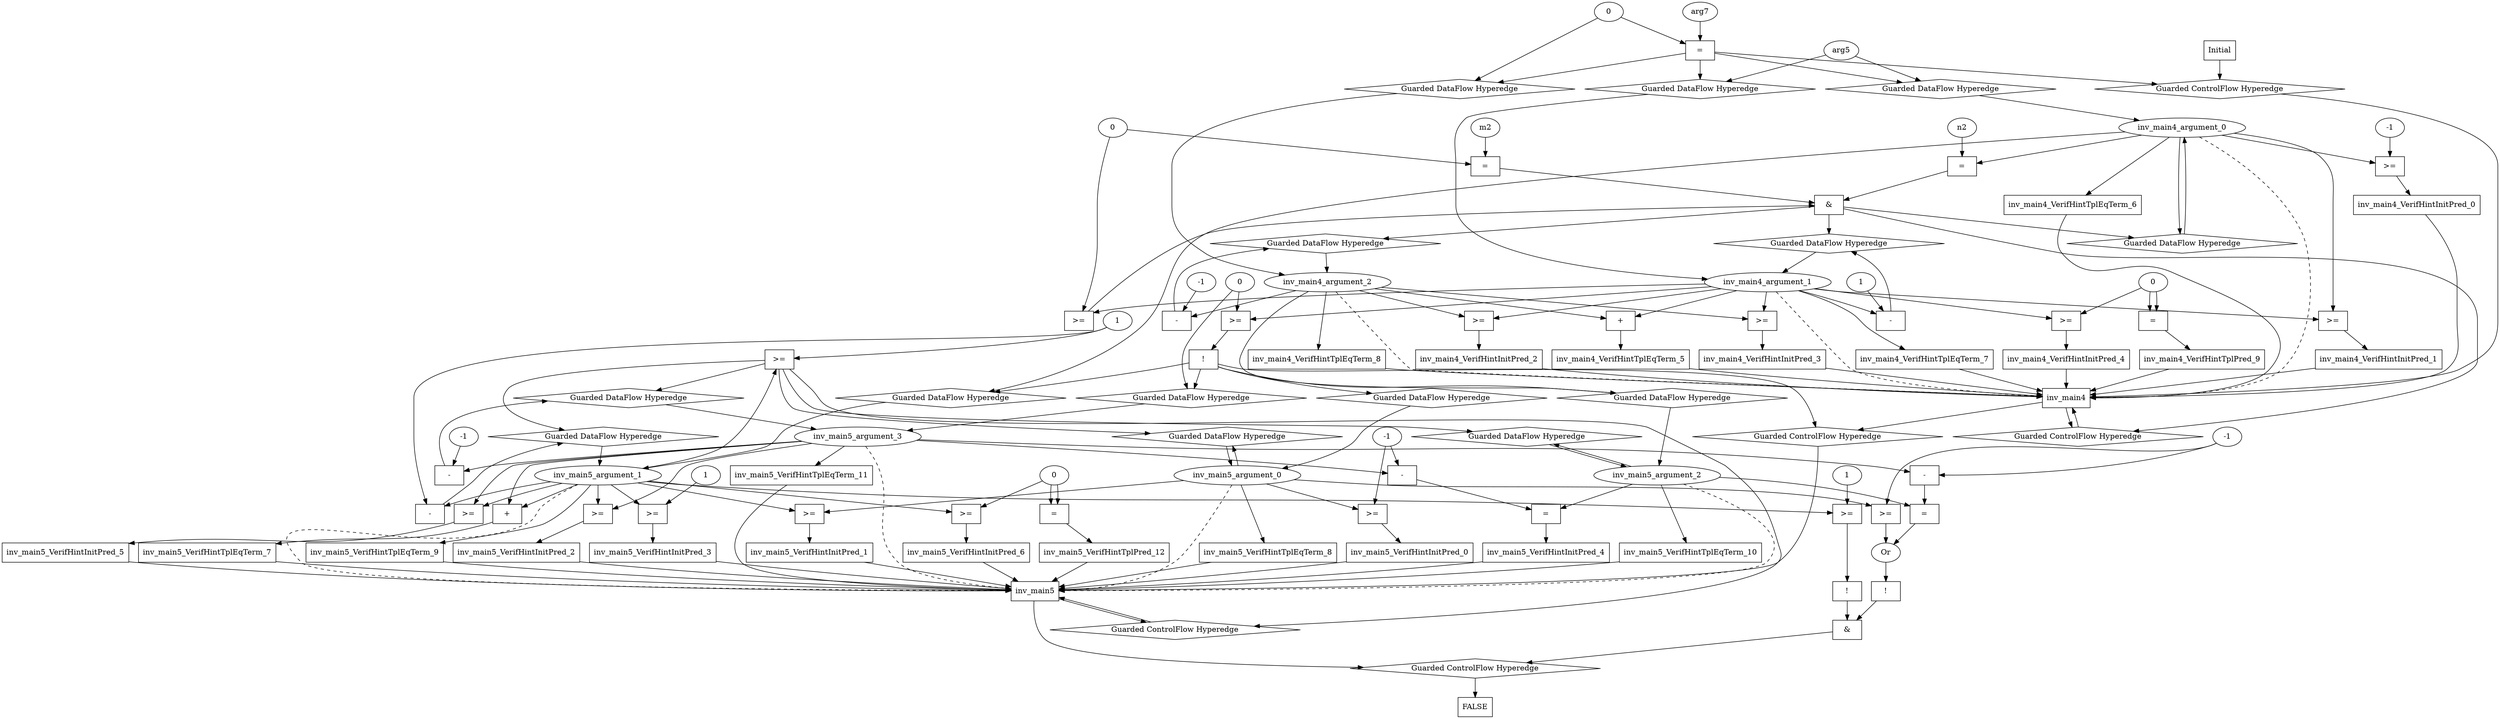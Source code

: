 digraph dag {
inv_main4 [label="inv_main4" shape="rect"];
inv_main5 [label="inv_main5" shape="rect"];
FALSE [label="FALSE" shape="rect"];
Initial [label="Initial" shape="rect"];
ControlFowHyperEdge_0 [label="Guarded ControlFlow Hyperedge" shape="diamond"];
inv_main4 -> ControlFowHyperEdge_0[label=""]
ControlFowHyperEdge_0 -> inv_main5[label=""]
ControlFowHyperEdge_1 [label="Guarded ControlFlow Hyperedge" shape="diamond"];
inv_main4 -> ControlFowHyperEdge_1[label=""]
ControlFowHyperEdge_1 -> inv_main4[label=""]
ControlFowHyperEdge_2 [label="Guarded ControlFlow Hyperedge" shape="diamond"];
inv_main5 -> ControlFowHyperEdge_2[label=""]
ControlFowHyperEdge_2 -> inv_main5[label=""]
ControlFowHyperEdge_3 [label="Guarded ControlFlow Hyperedge" shape="diamond"];
Initial -> ControlFowHyperEdge_3[label=""]
ControlFowHyperEdge_3 -> inv_main4[label=""]
ControlFowHyperEdge_4 [label="Guarded ControlFlow Hyperedge" shape="diamond"];
inv_main5 -> ControlFowHyperEdge_4[label=""]
ControlFowHyperEdge_4 -> FALSE[label=""]
inv_main5_argument_0 [label="inv_main5_argument_0" shape="oval"];
inv_main5_argument_0 -> inv_main5[label="" style="dashed"]
inv_main5_argument_1 [label="inv_main5_argument_1" shape="oval"];
inv_main5_argument_1 -> inv_main5[label="" style="dashed"]
inv_main5_argument_2 [label="inv_main5_argument_2" shape="oval"];
inv_main5_argument_2 -> inv_main5[label="" style="dashed"]
inv_main5_argument_3 [label="inv_main5_argument_3" shape="oval"];
inv_main5_argument_3 -> inv_main5[label="" style="dashed"]
inv_main4_argument_0 [label="inv_main4_argument_0" shape="oval"];
inv_main4_argument_0 -> inv_main4[label="" style="dashed"]
inv_main4_argument_1 [label="inv_main4_argument_1" shape="oval"];
inv_main4_argument_1 -> inv_main4[label="" style="dashed"]
inv_main4_argument_2 [label="inv_main4_argument_2" shape="oval"];
inv_main4_argument_2 -> inv_main4[label="" style="dashed"]

xxxinv_main5___inv_main4_0xxxguard_0_node_0 [label="!" shape="rect"];
xxxinv_main5___inv_main4_0xxxguard_0_node_1 [label=">=" shape="rect"];
xxxinv_main5___inv_main4_0xxxguard_0_node_1->xxxinv_main5___inv_main4_0xxxguard_0_node_0
inv_main4_argument_1->xxxinv_main5___inv_main4_0xxxguard_0_node_1
xxxinv_main5___inv_main4_0xxxdataFlow1_node_0->xxxinv_main5___inv_main4_0xxxguard_0_node_1

xxxinv_main5___inv_main4_0xxxguard_0_node_0->ControlFowHyperEdge_0 [label=""];

inv_main4_argument_0->DataFowHyperEdge_0_inv_main5_argument_1 [label=""];
xxxinv_main5___inv_main4_0xxxdataFlow1_node_0 [label="0"];

xxxinv_main5___inv_main4_0xxxdataFlow1_node_0->DataFowHyperEdge_0_inv_main5_argument_3 [label=""];
xxxinv_main4___inv_main4_1xxx_and [label="&" shape="rect"];
xxxinv_main4___inv_main4_1xxxguard_0_node_0 [label=">=" shape="rect"];
xxxinv_main4___inv_main4_1xxxguard_0_node_2 [label="0"];
inv_main4_argument_1->xxxinv_main4___inv_main4_1xxxguard_0_node_0
xxxinv_main4___inv_main4_1xxxguard_0_node_2->xxxinv_main4___inv_main4_1xxxguard_0_node_0

xxxinv_main4___inv_main4_1xxxguard_0_node_0->xxxinv_main4___inv_main4_1xxx_and [label=""];
xxxinv_main4___inv_main4_1xxxguard1_node_0 [label="=" shape="rect"];
xxxinv_main4___inv_main4_1xxxguard1_node_1 [label="n2"];
xxxinv_main4___inv_main4_1xxxguard1_node_1->xxxinv_main4___inv_main4_1xxxguard1_node_0
inv_main4_argument_0->xxxinv_main4___inv_main4_1xxxguard1_node_0

xxxinv_main4___inv_main4_1xxxguard1_node_0->xxxinv_main4___inv_main4_1xxx_and [label=""];
xxxinv_main4___inv_main4_1xxxguard2_node_0 [label="=" shape="rect"];
xxxinv_main4___inv_main4_1xxxguard2_node_1 [label="m2"];
xxxinv_main4___inv_main4_1xxxguard2_node_1->xxxinv_main4___inv_main4_1xxxguard2_node_0
xxxinv_main4___inv_main4_1xxxguard_0_node_2->xxxinv_main4___inv_main4_1xxxguard2_node_0

xxxinv_main4___inv_main4_1xxxguard2_node_0->xxxinv_main4___inv_main4_1xxx_and [label=""];
xxxinv_main4___inv_main4_1xxx_and->ControlFowHyperEdge_1 [label=""];
xxxinv_main4___inv_main4_1xxxdataFlow_0_node_0 [label="-" shape="rect"];
xxxinv_main4___inv_main4_1xxxdataFlow_0_node_2 [label="1"];
inv_main4_argument_1->xxxinv_main4___inv_main4_1xxxdataFlow_0_node_0
xxxinv_main4___inv_main4_1xxxdataFlow_0_node_2->xxxinv_main4___inv_main4_1xxxdataFlow_0_node_0

xxxinv_main4___inv_main4_1xxxdataFlow_0_node_0->DataFowHyperEdge_1_inv_main4_argument_1 [label=""];
xxxinv_main4___inv_main4_1xxxdataFlow1_node_0 [label="-" shape="rect"];
xxxinv_main4___inv_main4_1xxxdataFlow1_node_2 [label="-1"];
inv_main4_argument_2->xxxinv_main4___inv_main4_1xxxdataFlow1_node_0
xxxinv_main4___inv_main4_1xxxdataFlow1_node_2->xxxinv_main4___inv_main4_1xxxdataFlow1_node_0

xxxinv_main4___inv_main4_1xxxdataFlow1_node_0->DataFowHyperEdge_1_inv_main4_argument_2 [label=""];
xxxinv_main5___inv_main5_2xxxguard_0_node_0 [label=">=" shape="rect"];
inv_main5_argument_1->xxxinv_main5___inv_main5_2xxxguard_0_node_0
xxxinv_main5___inv_main5_2xxxdataFlow_0_node_2->xxxinv_main5___inv_main5_2xxxguard_0_node_0

xxxinv_main5___inv_main5_2xxxguard_0_node_0->ControlFowHyperEdge_2 [label=""];
xxxinv_main5___inv_main5_2xxxdataFlow_0_node_0 [label="-" shape="rect"];
xxxinv_main5___inv_main5_2xxxdataFlow_0_node_2 [label="1"];
inv_main5_argument_1->xxxinv_main5___inv_main5_2xxxdataFlow_0_node_0
xxxinv_main5___inv_main5_2xxxdataFlow_0_node_2->xxxinv_main5___inv_main5_2xxxdataFlow_0_node_0

xxxinv_main5___inv_main5_2xxxdataFlow_0_node_0->DataFowHyperEdge_2_inv_main5_argument_1 [label=""];
xxxinv_main5___inv_main5_2xxxdataFlow1_node_0 [label="-" shape="rect"];
xxxinv_main5___inv_main5_2xxxdataFlow1_node_2 [label="-1"];
inv_main5_argument_3->xxxinv_main5___inv_main5_2xxxdataFlow1_node_0
xxxinv_main5___inv_main5_2xxxdataFlow1_node_2->xxxinv_main5___inv_main5_2xxxdataFlow1_node_0

xxxinv_main5___inv_main5_2xxxdataFlow1_node_0->DataFowHyperEdge_2_inv_main5_argument_3 [label=""];
xxxinv_main4___Initial_3xxxguard_0_node_0 [label="=" shape="rect"];
xxxinv_main4___Initial_3xxxguard_0_node_2 [label="arg7"];
xxxinv_main4___Initial_3xxxdataFlow2_node_0->xxxinv_main4___Initial_3xxxguard_0_node_0
xxxinv_main4___Initial_3xxxguard_0_node_2->xxxinv_main4___Initial_3xxxguard_0_node_0

xxxinv_main4___Initial_3xxxguard_0_node_0->ControlFowHyperEdge_3 [label=""];
xxxinv_main4___Initial_3xxxdataFlow_0_node_0 [label="arg5"];

xxxinv_main4___Initial_3xxxdataFlow_0_node_0->DataFowHyperEdge_3_inv_main4_argument_0 [label=""];

xxxinv_main4___Initial_3xxxdataFlow_0_node_0->DataFowHyperEdge_3_inv_main4_argument_1 [label=""];
xxxinv_main4___Initial_3xxxdataFlow2_node_0 [label="0"];

xxxinv_main4___Initial_3xxxdataFlow2_node_0->DataFowHyperEdge_3_inv_main4_argument_2 [label=""];
xxxFALSE___inv_main5_4xxx_and [label="&" shape="rect"];
xxxFALSE___inv_main5_4xxxguard_0_node_0 [label="!" shape="rect"];
xxxFALSE___inv_main5_4xxxguard_0_node_1 [label="Or"];
xxxFALSE___inv_main5_4xxxguard_0_node_2 [label=">=" shape="rect"];
xxxFALSE___inv_main5_4xxxguard_0_node_3 [label="-1"];
xxxFALSE___inv_main5_4xxxguard_0_node_5 [label="=" shape="rect"];
xxxFALSE___inv_main5_4xxxguard_0_node_7 [label="-" shape="rect"];
xxxFALSE___inv_main5_4xxxguard_0_node_1->xxxFALSE___inv_main5_4xxxguard_0_node_0
xxxFALSE___inv_main5_4xxxguard_0_node_2->xxxFALSE___inv_main5_4xxxguard_0_node_1
xxxFALSE___inv_main5_4xxxguard_0_node_5->xxxFALSE___inv_main5_4xxxguard_0_node_1
xxxFALSE___inv_main5_4xxxguard_0_node_3->xxxFALSE___inv_main5_4xxxguard_0_node_2
inv_main5_argument_0->xxxFALSE___inv_main5_4xxxguard_0_node_2
inv_main5_argument_2->xxxFALSE___inv_main5_4xxxguard_0_node_5
xxxFALSE___inv_main5_4xxxguard_0_node_7->xxxFALSE___inv_main5_4xxxguard_0_node_5
inv_main5_argument_3->xxxFALSE___inv_main5_4xxxguard_0_node_7
xxxFALSE___inv_main5_4xxxguard_0_node_3->xxxFALSE___inv_main5_4xxxguard_0_node_7

xxxFALSE___inv_main5_4xxxguard_0_node_0->xxxFALSE___inv_main5_4xxx_and [label=""];
xxxFALSE___inv_main5_4xxxguard1_node_0 [label="!" shape="rect"];
xxxFALSE___inv_main5_4xxxguard1_node_1 [label=">=" shape="rect"];
xxxFALSE___inv_main5_4xxxguard1_node_3 [label="1"];
xxxFALSE___inv_main5_4xxxguard1_node_1->xxxFALSE___inv_main5_4xxxguard1_node_0
inv_main5_argument_1->xxxFALSE___inv_main5_4xxxguard1_node_1
xxxFALSE___inv_main5_4xxxguard1_node_3->xxxFALSE___inv_main5_4xxxguard1_node_1

xxxFALSE___inv_main5_4xxxguard1_node_0->xxxFALSE___inv_main5_4xxx_and [label=""];
xxxFALSE___inv_main5_4xxx_and->ControlFowHyperEdge_4 [label=""];
DataFowHyperEdge_0_inv_main5_argument_0 [label="Guarded DataFlow Hyperedge" shape="diamond"];
DataFowHyperEdge_0_inv_main5_argument_0 -> inv_main5_argument_0[label=""]
xxxinv_main5___inv_main4_0xxxguard_0_node_0 -> DataFowHyperEdge_0_inv_main5_argument_0[label=""]
DataFowHyperEdge_0_inv_main5_argument_1 [label="Guarded DataFlow Hyperedge" shape="diamond"];
DataFowHyperEdge_0_inv_main5_argument_1 -> inv_main5_argument_1[label=""]
xxxinv_main5___inv_main4_0xxxguard_0_node_0 -> DataFowHyperEdge_0_inv_main5_argument_1[label=""]
DataFowHyperEdge_0_inv_main5_argument_2 [label="Guarded DataFlow Hyperedge" shape="diamond"];
DataFowHyperEdge_0_inv_main5_argument_2 -> inv_main5_argument_2[label=""]
xxxinv_main5___inv_main4_0xxxguard_0_node_0 -> DataFowHyperEdge_0_inv_main5_argument_2[label=""]
DataFowHyperEdge_0_inv_main5_argument_3 [label="Guarded DataFlow Hyperedge" shape="diamond"];
DataFowHyperEdge_0_inv_main5_argument_3 -> inv_main5_argument_3[label=""]
xxxinv_main5___inv_main4_0xxxguard_0_node_0 -> DataFowHyperEdge_0_inv_main5_argument_3[label=""]
DataFowHyperEdge_1_inv_main4_argument_0 [label="Guarded DataFlow Hyperedge" shape="diamond"];
DataFowHyperEdge_1_inv_main4_argument_0 -> inv_main4_argument_0[label=""]
xxxinv_main4___inv_main4_1xxx_and -> DataFowHyperEdge_1_inv_main4_argument_0[label=""]
DataFowHyperEdge_1_inv_main4_argument_1 [label="Guarded DataFlow Hyperedge" shape="diamond"];
DataFowHyperEdge_1_inv_main4_argument_1 -> inv_main4_argument_1[label=""]
xxxinv_main4___inv_main4_1xxx_and -> DataFowHyperEdge_1_inv_main4_argument_1[label=""]
DataFowHyperEdge_1_inv_main4_argument_2 [label="Guarded DataFlow Hyperedge" shape="diamond"];
DataFowHyperEdge_1_inv_main4_argument_2 -> inv_main4_argument_2[label=""]
xxxinv_main4___inv_main4_1xxx_and -> DataFowHyperEdge_1_inv_main4_argument_2[label=""]
DataFowHyperEdge_2_inv_main5_argument_0 [label="Guarded DataFlow Hyperedge" shape="diamond"];
DataFowHyperEdge_2_inv_main5_argument_0 -> inv_main5_argument_0[label=""]
xxxinv_main5___inv_main5_2xxxguard_0_node_0 -> DataFowHyperEdge_2_inv_main5_argument_0[label=""]
DataFowHyperEdge_2_inv_main5_argument_1 [label="Guarded DataFlow Hyperedge" shape="diamond"];
DataFowHyperEdge_2_inv_main5_argument_1 -> inv_main5_argument_1[label=""]
xxxinv_main5___inv_main5_2xxxguard_0_node_0 -> DataFowHyperEdge_2_inv_main5_argument_1[label=""]
DataFowHyperEdge_2_inv_main5_argument_2 [label="Guarded DataFlow Hyperedge" shape="diamond"];
DataFowHyperEdge_2_inv_main5_argument_2 -> inv_main5_argument_2[label=""]
xxxinv_main5___inv_main5_2xxxguard_0_node_0 -> DataFowHyperEdge_2_inv_main5_argument_2[label=""]
DataFowHyperEdge_2_inv_main5_argument_3 [label="Guarded DataFlow Hyperedge" shape="diamond"];
DataFowHyperEdge_2_inv_main5_argument_3 -> inv_main5_argument_3[label=""]
xxxinv_main5___inv_main5_2xxxguard_0_node_0 -> DataFowHyperEdge_2_inv_main5_argument_3[label=""]
DataFowHyperEdge_3_inv_main4_argument_0 [label="Guarded DataFlow Hyperedge" shape="diamond"];
DataFowHyperEdge_3_inv_main4_argument_0 -> inv_main4_argument_0[label=""]
xxxinv_main4___Initial_3xxxguard_0_node_0 -> DataFowHyperEdge_3_inv_main4_argument_0[label=""]
DataFowHyperEdge_3_inv_main4_argument_1 [label="Guarded DataFlow Hyperedge" shape="diamond"];
DataFowHyperEdge_3_inv_main4_argument_1 -> inv_main4_argument_1[label=""]
xxxinv_main4___Initial_3xxxguard_0_node_0 -> DataFowHyperEdge_3_inv_main4_argument_1[label=""]
DataFowHyperEdge_3_inv_main4_argument_2 [label="Guarded DataFlow Hyperedge" shape="diamond"];
DataFowHyperEdge_3_inv_main4_argument_2 -> inv_main4_argument_2[label=""]
xxxinv_main4___Initial_3xxxguard_0_node_0 -> DataFowHyperEdge_3_inv_main4_argument_2[label=""]
inv_main4_argument_2 -> DataFowHyperEdge_0_inv_main5_argument_2[label=""]
inv_main4_argument_0 -> DataFowHyperEdge_1_inv_main4_argument_0[label=""]
inv_main5_argument_0 -> DataFowHyperEdge_2_inv_main5_argument_0[label=""]
inv_main5_argument_2 -> DataFowHyperEdge_2_inv_main5_argument_2[label=""]




inv_main4_VerifHintInitPred_0 [label="inv_main4_VerifHintInitPred_0" shape="rect"];
inv_main4predicate_0_node_0 -> inv_main4_VerifHintInitPred_0[label="" ];
inv_main4_VerifHintInitPred_0 -> inv_main4[label="" ];
inv_main4predicate_0_node_0 [label=">=" shape="rect"];
inv_main4predicate_0_node_1 [label="-1"];
inv_main4_argument_0 [label="inv_main4_argument_0"];
inv_main4predicate_0_node_1->inv_main4predicate_0_node_0
inv_main4_argument_0->inv_main4predicate_0_node_0

inv_main4_VerifHintInitPred_1 [label="inv_main4_VerifHintInitPred_1" shape="rect"];
inv_main4predicate_1_node_0 -> inv_main4_VerifHintInitPred_1[label="" ];
inv_main4_VerifHintInitPred_1 -> inv_main4[label="" ];
inv_main4predicate_1_node_0 [label=">=" shape="rect"];
inv_main4_argument_0 [label="inv_main4_argument_0"];
inv_main4_argument_1 [label="inv_main4_argument_1"];
inv_main4_argument_1->inv_main4predicate_1_node_0
inv_main4_argument_0->inv_main4predicate_1_node_0

inv_main4_VerifHintInitPred_2 [label="inv_main4_VerifHintInitPred_2" shape="rect"];
inv_main4predicate_2_node_0 -> inv_main4_VerifHintInitPred_2[label="" ];
inv_main4_VerifHintInitPred_2 -> inv_main4[label="" ];
inv_main4predicate_2_node_0 [label=">=" shape="rect"];
inv_main4_argument_1 [label="inv_main4_argument_1"];
inv_main4_argument_2 [label="inv_main4_argument_2"];
inv_main4_argument_2->inv_main4predicate_2_node_0
inv_main4_argument_1->inv_main4predicate_2_node_0

inv_main4_VerifHintInitPred_3 [label="inv_main4_VerifHintInitPred_3" shape="rect"];
inv_main4predicate_3_node_0 -> inv_main4_VerifHintInitPred_3[label="" ];
inv_main4_VerifHintInitPred_3 -> inv_main4[label="" ];
inv_main4predicate_3_node_0 [label=">=" shape="rect"];
inv_main4_argument_2 [label="inv_main4_argument_2"];
inv_main4_argument_1 [label="inv_main4_argument_1"];
inv_main4_argument_1->inv_main4predicate_3_node_0
inv_main4_argument_2->inv_main4predicate_3_node_0

inv_main4_VerifHintInitPred_4 [label="inv_main4_VerifHintInitPred_4" shape="rect"];
inv_main4predicate_4_node_0 -> inv_main4_VerifHintInitPred_4[label="" ];
inv_main4_VerifHintInitPred_4 -> inv_main4[label="" ];
inv_main4predicate_4_node_0 [label=">=" shape="rect"];
inv_main4_argument_1 [label="inv_main4_argument_1"];
inv_main4predicate_4_node_2 [label="0"];
inv_main4predicate_4_node_2->inv_main4predicate_4_node_0
inv_main4_argument_1->inv_main4predicate_4_node_0

inv_main4_VerifHintTplEqTerm_5 [label="inv_main4_VerifHintTplEqTerm_5" shape="rect"];
inv_main4predicate_5_node_0 -> inv_main4_VerifHintTplEqTerm_5[label="" ];
inv_main4_VerifHintTplEqTerm_5 -> inv_main4[label="" ];
inv_main4predicate_5_node_0 [label="+" shape="rect"];
inv_main4_argument_2 [label="inv_main4_argument_2"];
inv_main4_argument_1 [label="inv_main4_argument_1"];
inv_main4_argument_1->inv_main4predicate_5_node_0
inv_main4_argument_2->inv_main4predicate_5_node_0

inv_main4_VerifHintTplEqTerm_6 [label="inv_main4_VerifHintTplEqTerm_6" shape="rect"];
inv_main4_argument_0 -> inv_main4_VerifHintTplEqTerm_6[label="" ];
inv_main4_VerifHintTplEqTerm_6 -> inv_main4[label="" ];
inv_main4_argument_0 [label="inv_main4_argument_0"];

inv_main4_VerifHintTplEqTerm_7 [label="inv_main4_VerifHintTplEqTerm_7" shape="rect"];
inv_main4_argument_1 -> inv_main4_VerifHintTplEqTerm_7[label="" ];
inv_main4_VerifHintTplEqTerm_7 -> inv_main4[label="" ];
inv_main4_argument_1 [label="inv_main4_argument_1"];

inv_main4_VerifHintTplEqTerm_8 [label="inv_main4_VerifHintTplEqTerm_8" shape="rect"];
inv_main4_argument_2 -> inv_main4_VerifHintTplEqTerm_8[label="" ];
inv_main4_VerifHintTplEqTerm_8 -> inv_main4[label="" ];
inv_main4_argument_2 [label="inv_main4_argument_2"];

inv_main4_VerifHintTplPred_9 [label="inv_main4_VerifHintTplPred_9" shape="rect"];
inv_main4predicate_9_node_0 -> inv_main4_VerifHintTplPred_9[label="" ];
inv_main4_VerifHintTplPred_9 -> inv_main4[label="" ];
inv_main4predicate_9_node_0 [label="=" shape="rect"];
inv_main4predicate_4_node_2->inv_main4predicate_9_node_0
inv_main4predicate_4_node_2->inv_main4predicate_9_node_0

inv_main5_VerifHintInitPred_0 [label="inv_main5_VerifHintInitPred_0" shape="rect"];
inv_main5predicate_0_node_0 -> inv_main5_VerifHintInitPred_0[label="" ];
inv_main5_VerifHintInitPred_0 -> inv_main5[label="" ];
inv_main5predicate_0_node_0 [label=">=" shape="rect"];
inv_main5predicate_0_node_1 [label="-1"];
inv_main5_argument_0 [label="inv_main5_argument_0"];
inv_main5predicate_0_node_1->inv_main5predicate_0_node_0
inv_main5_argument_0->inv_main5predicate_0_node_0

inv_main5_VerifHintInitPred_1 [label="inv_main5_VerifHintInitPred_1" shape="rect"];
inv_main5predicate_1_node_0 -> inv_main5_VerifHintInitPred_1[label="" ];
inv_main5_VerifHintInitPred_1 -> inv_main5[label="" ];
inv_main5predicate_1_node_0 [label=">=" shape="rect"];
inv_main5_argument_0 [label="inv_main5_argument_0"];
inv_main5_argument_1 [label="inv_main5_argument_1"];
inv_main5_argument_1->inv_main5predicate_1_node_0
inv_main5_argument_0->inv_main5predicate_1_node_0

inv_main5_VerifHintInitPred_2 [label="inv_main5_VerifHintInitPred_2" shape="rect"];
inv_main5predicate_2_node_0 -> inv_main5_VerifHintInitPred_2[label="" ];
inv_main5_VerifHintInitPred_2 -> inv_main5[label="" ];
inv_main5predicate_2_node_0 [label=">=" shape="rect"];
inv_main5_argument_1 [label="inv_main5_argument_1"];
inv_main5_argument_3 [label="inv_main5_argument_3"];
inv_main5_argument_3->inv_main5predicate_2_node_0
inv_main5_argument_1->inv_main5predicate_2_node_0

inv_main5_VerifHintInitPred_3 [label="inv_main5_VerifHintInitPred_3" shape="rect"];
inv_main5predicate_3_node_0 -> inv_main5_VerifHintInitPred_3[label="" ];
inv_main5_VerifHintInitPred_3 -> inv_main5[label="" ];
inv_main5predicate_3_node_0 [label=">=" shape="rect"];
inv_main5_argument_1 [label="inv_main5_argument_1"];
inv_main5predicate_3_node_2 [label="1"];
inv_main5predicate_3_node_2->inv_main5predicate_3_node_0
inv_main5_argument_1->inv_main5predicate_3_node_0

inv_main5_VerifHintInitPred_4 [label="inv_main5_VerifHintInitPred_4" shape="rect"];
inv_main5predicate_4_node_0 -> inv_main5_VerifHintInitPred_4[label="" ];
inv_main5_VerifHintInitPred_4 -> inv_main5[label="" ];
inv_main5predicate_4_node_0 [label="=" shape="rect"];
inv_main5_argument_2 [label="inv_main5_argument_2"];
inv_main5predicate_4_node_2 [label="-" shape="rect"];
inv_main5_argument_3 [label="inv_main5_argument_3"];
inv_main5predicate_4_node_2->inv_main5predicate_4_node_0
inv_main5_argument_2->inv_main5predicate_4_node_0
inv_main5predicate_0_node_1->inv_main5predicate_4_node_2
inv_main5_argument_3->inv_main5predicate_4_node_2

inv_main5_VerifHintInitPred_5 [label="inv_main5_VerifHintInitPred_5" shape="rect"];
inv_main5predicate_5_node_0 -> inv_main5_VerifHintInitPred_5[label="" ];
inv_main5_VerifHintInitPred_5 -> inv_main5[label="" ];
inv_main5predicate_5_node_0 [label=">=" shape="rect"];
inv_main5_argument_3 [label="inv_main5_argument_3"];
inv_main5_argument_1 [label="inv_main5_argument_1"];
inv_main5_argument_1->inv_main5predicate_5_node_0
inv_main5_argument_3->inv_main5predicate_5_node_0

inv_main5_VerifHintInitPred_6 [label="inv_main5_VerifHintInitPred_6" shape="rect"];
inv_main5predicate_6_node_0 -> inv_main5_VerifHintInitPred_6[label="" ];
inv_main5_VerifHintInitPred_6 -> inv_main5[label="" ];
inv_main5predicate_6_node_0 [label=">=" shape="rect"];
inv_main5_argument_1 [label="inv_main5_argument_1"];
inv_main5predicate_6_node_2 [label="0"];
inv_main5predicate_6_node_2->inv_main5predicate_6_node_0
inv_main5_argument_1->inv_main5predicate_6_node_0

inv_main5_VerifHintTplEqTerm_7 [label="inv_main5_VerifHintTplEqTerm_7" shape="rect"];
inv_main5predicate_7_node_0 -> inv_main5_VerifHintTplEqTerm_7[label="" ];
inv_main5_VerifHintTplEqTerm_7 -> inv_main5[label="" ];
inv_main5predicate_7_node_0 [label="+" shape="rect"];
inv_main5_argument_3 [label="inv_main5_argument_3"];
inv_main5_argument_1 [label="inv_main5_argument_1"];
inv_main5_argument_1->inv_main5predicate_7_node_0
inv_main5_argument_3->inv_main5predicate_7_node_0

inv_main5_VerifHintTplEqTerm_8 [label="inv_main5_VerifHintTplEqTerm_8" shape="rect"];
inv_main5_argument_0 -> inv_main5_VerifHintTplEqTerm_8[label="" ];
inv_main5_VerifHintTplEqTerm_8 -> inv_main5[label="" ];
inv_main5_argument_0 [label="inv_main5_argument_0"];

inv_main5_VerifHintTplEqTerm_9 [label="inv_main5_VerifHintTplEqTerm_9" shape="rect"];
inv_main5_argument_1 -> inv_main5_VerifHintTplEqTerm_9[label="" ];
inv_main5_VerifHintTplEqTerm_9 -> inv_main5[label="" ];
inv_main5_argument_1 [label="inv_main5_argument_1"];

inv_main5_VerifHintTplEqTerm_10 [label="inv_main5_VerifHintTplEqTerm_10" shape="rect"];
inv_main5_argument_2 -> inv_main5_VerifHintTplEqTerm_10[label="" ];
inv_main5_VerifHintTplEqTerm_10 -> inv_main5[label="" ];
inv_main5_argument_2 [label="inv_main5_argument_2"];

inv_main5_VerifHintTplEqTerm_11 [label="inv_main5_VerifHintTplEqTerm_11" shape="rect"];
inv_main5_argument_3 -> inv_main5_VerifHintTplEqTerm_11[label="" ];
inv_main5_VerifHintTplEqTerm_11 -> inv_main5[label="" ];
inv_main5_argument_3 [label="inv_main5_argument_3"];

inv_main5_VerifHintTplPred_12 [label="inv_main5_VerifHintTplPred_12" shape="rect"];
inv_main5predicate_12_node_0 -> inv_main5_VerifHintTplPred_12[label="" ];
inv_main5_VerifHintTplPred_12 -> inv_main5[label="" ];
inv_main5predicate_12_node_0 [label="=" shape="rect"];
inv_main5predicate_6_node_2->inv_main5predicate_12_node_0
inv_main5predicate_6_node_2->inv_main5predicate_12_node_0

}
